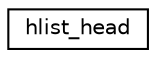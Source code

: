 digraph "Graphical Class Hierarchy"
{
  edge [fontname="Helvetica",fontsize="10",labelfontname="Helvetica",labelfontsize="10"];
  node [fontname="Helvetica",fontsize="10",shape=record];
  rankdir="LR";
  Node1 [label="hlist_head",height=0.2,width=0.4,color="black", fillcolor="white", style="filled",URL="$structhlist__head.html"];
}
